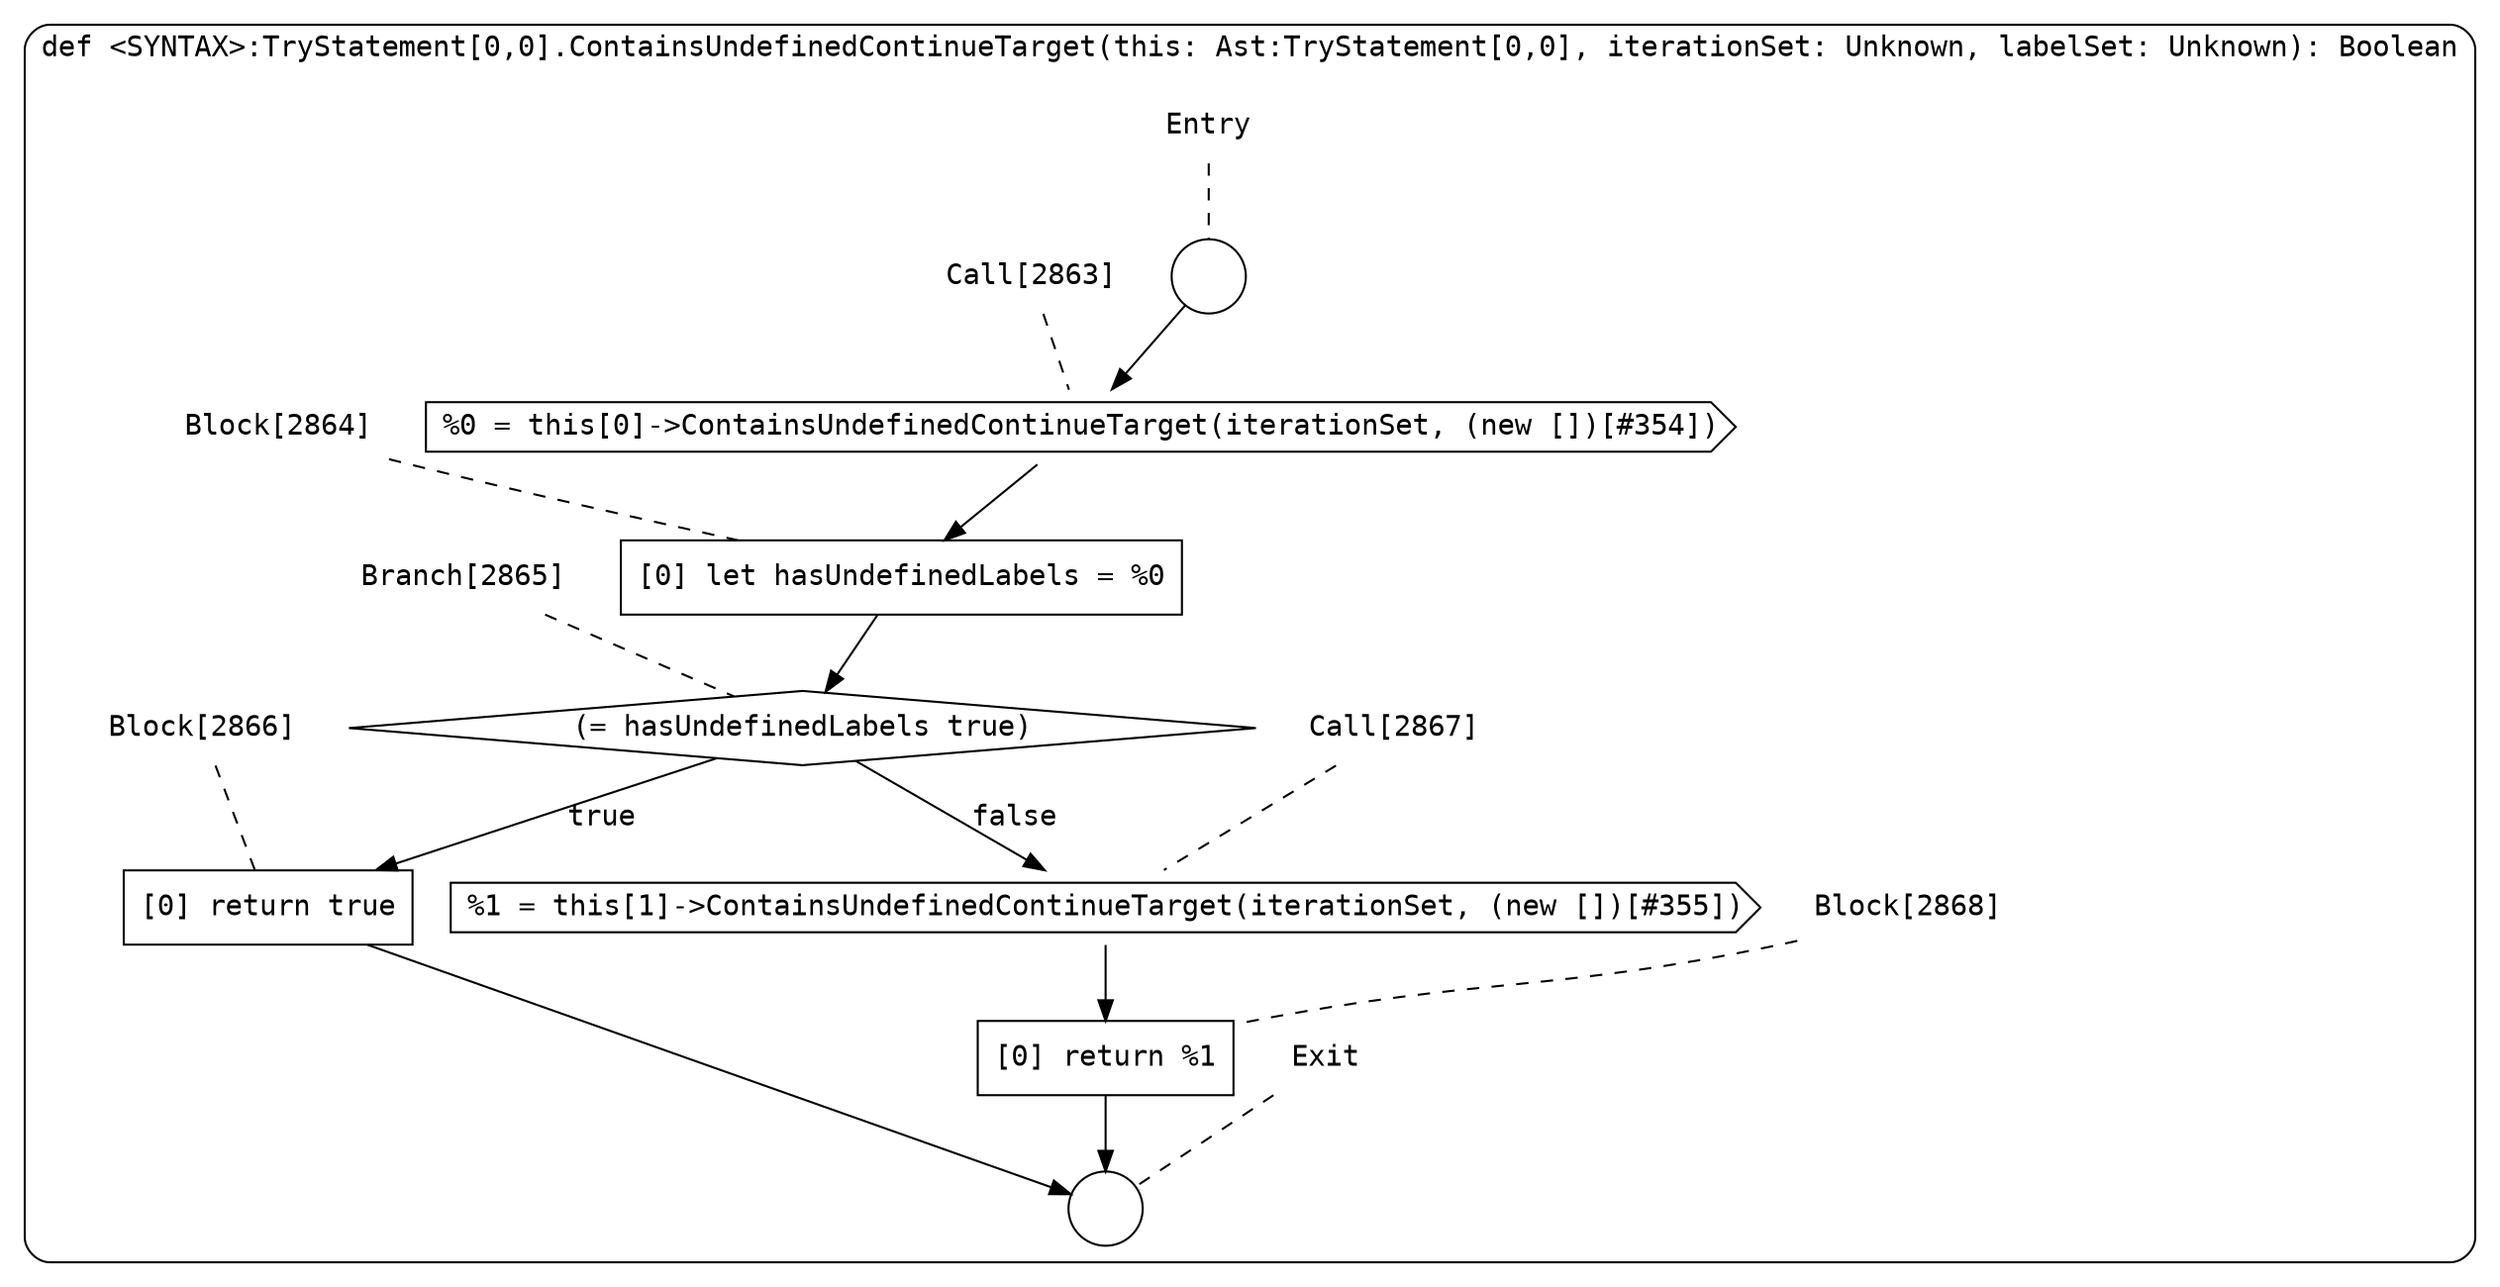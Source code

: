 digraph {
  graph [fontname = "Consolas"]
  node [fontname = "Consolas"]
  edge [fontname = "Consolas"]
  subgraph cluster661 {
    label = "def <SYNTAX>:TryStatement[0,0].ContainsUndefinedContinueTarget(this: Ast:TryStatement[0,0], iterationSet: Unknown, labelSet: Unknown): Boolean"
    style = rounded
    cluster661_entry_name [shape=none, label=<<font color="black">Entry</font>>]
    cluster661_entry_name -> cluster661_entry [arrowhead=none, color="black", style=dashed]
    cluster661_entry [shape=circle label=" " color="black" fillcolor="white" style=filled]
    cluster661_entry -> node2863 [color="black"]
    cluster661_exit_name [shape=none, label=<<font color="black">Exit</font>>]
    cluster661_exit_name -> cluster661_exit [arrowhead=none, color="black", style=dashed]
    cluster661_exit [shape=circle label=" " color="black" fillcolor="white" style=filled]
    node2863_name [shape=none, label=<<font color="black">Call[2863]</font>>]
    node2863_name -> node2863 [arrowhead=none, color="black", style=dashed]
    node2863 [shape=cds, label=<<font color="black">%0 = this[0]-&gt;ContainsUndefinedContinueTarget(iterationSet, (new [])[#354])</font>> color="black" fillcolor="white", style=filled]
    node2863 -> node2864 [color="black"]
    node2864_name [shape=none, label=<<font color="black">Block[2864]</font>>]
    node2864_name -> node2864 [arrowhead=none, color="black", style=dashed]
    node2864 [shape=box, label=<<font color="black">[0] let hasUndefinedLabels = %0<BR ALIGN="LEFT"/></font>> color="black" fillcolor="white", style=filled]
    node2864 -> node2865 [color="black"]
    node2865_name [shape=none, label=<<font color="black">Branch[2865]</font>>]
    node2865_name -> node2865 [arrowhead=none, color="black", style=dashed]
    node2865 [shape=diamond, label=<<font color="black">(= hasUndefinedLabels true)</font>> color="black" fillcolor="white", style=filled]
    node2865 -> node2866 [label=<<font color="black">true</font>> color="black"]
    node2865 -> node2867 [label=<<font color="black">false</font>> color="black"]
    node2866_name [shape=none, label=<<font color="black">Block[2866]</font>>]
    node2866_name -> node2866 [arrowhead=none, color="black", style=dashed]
    node2866 [shape=box, label=<<font color="black">[0] return true<BR ALIGN="LEFT"/></font>> color="black" fillcolor="white", style=filled]
    node2866 -> cluster661_exit [color="black"]
    node2867_name [shape=none, label=<<font color="black">Call[2867]</font>>]
    node2867_name -> node2867 [arrowhead=none, color="black", style=dashed]
    node2867 [shape=cds, label=<<font color="black">%1 = this[1]-&gt;ContainsUndefinedContinueTarget(iterationSet, (new [])[#355])</font>> color="black" fillcolor="white", style=filled]
    node2867 -> node2868 [color="black"]
    node2868_name [shape=none, label=<<font color="black">Block[2868]</font>>]
    node2868_name -> node2868 [arrowhead=none, color="black", style=dashed]
    node2868 [shape=box, label=<<font color="black">[0] return %1<BR ALIGN="LEFT"/></font>> color="black" fillcolor="white", style=filled]
    node2868 -> cluster661_exit [color="black"]
  }
}